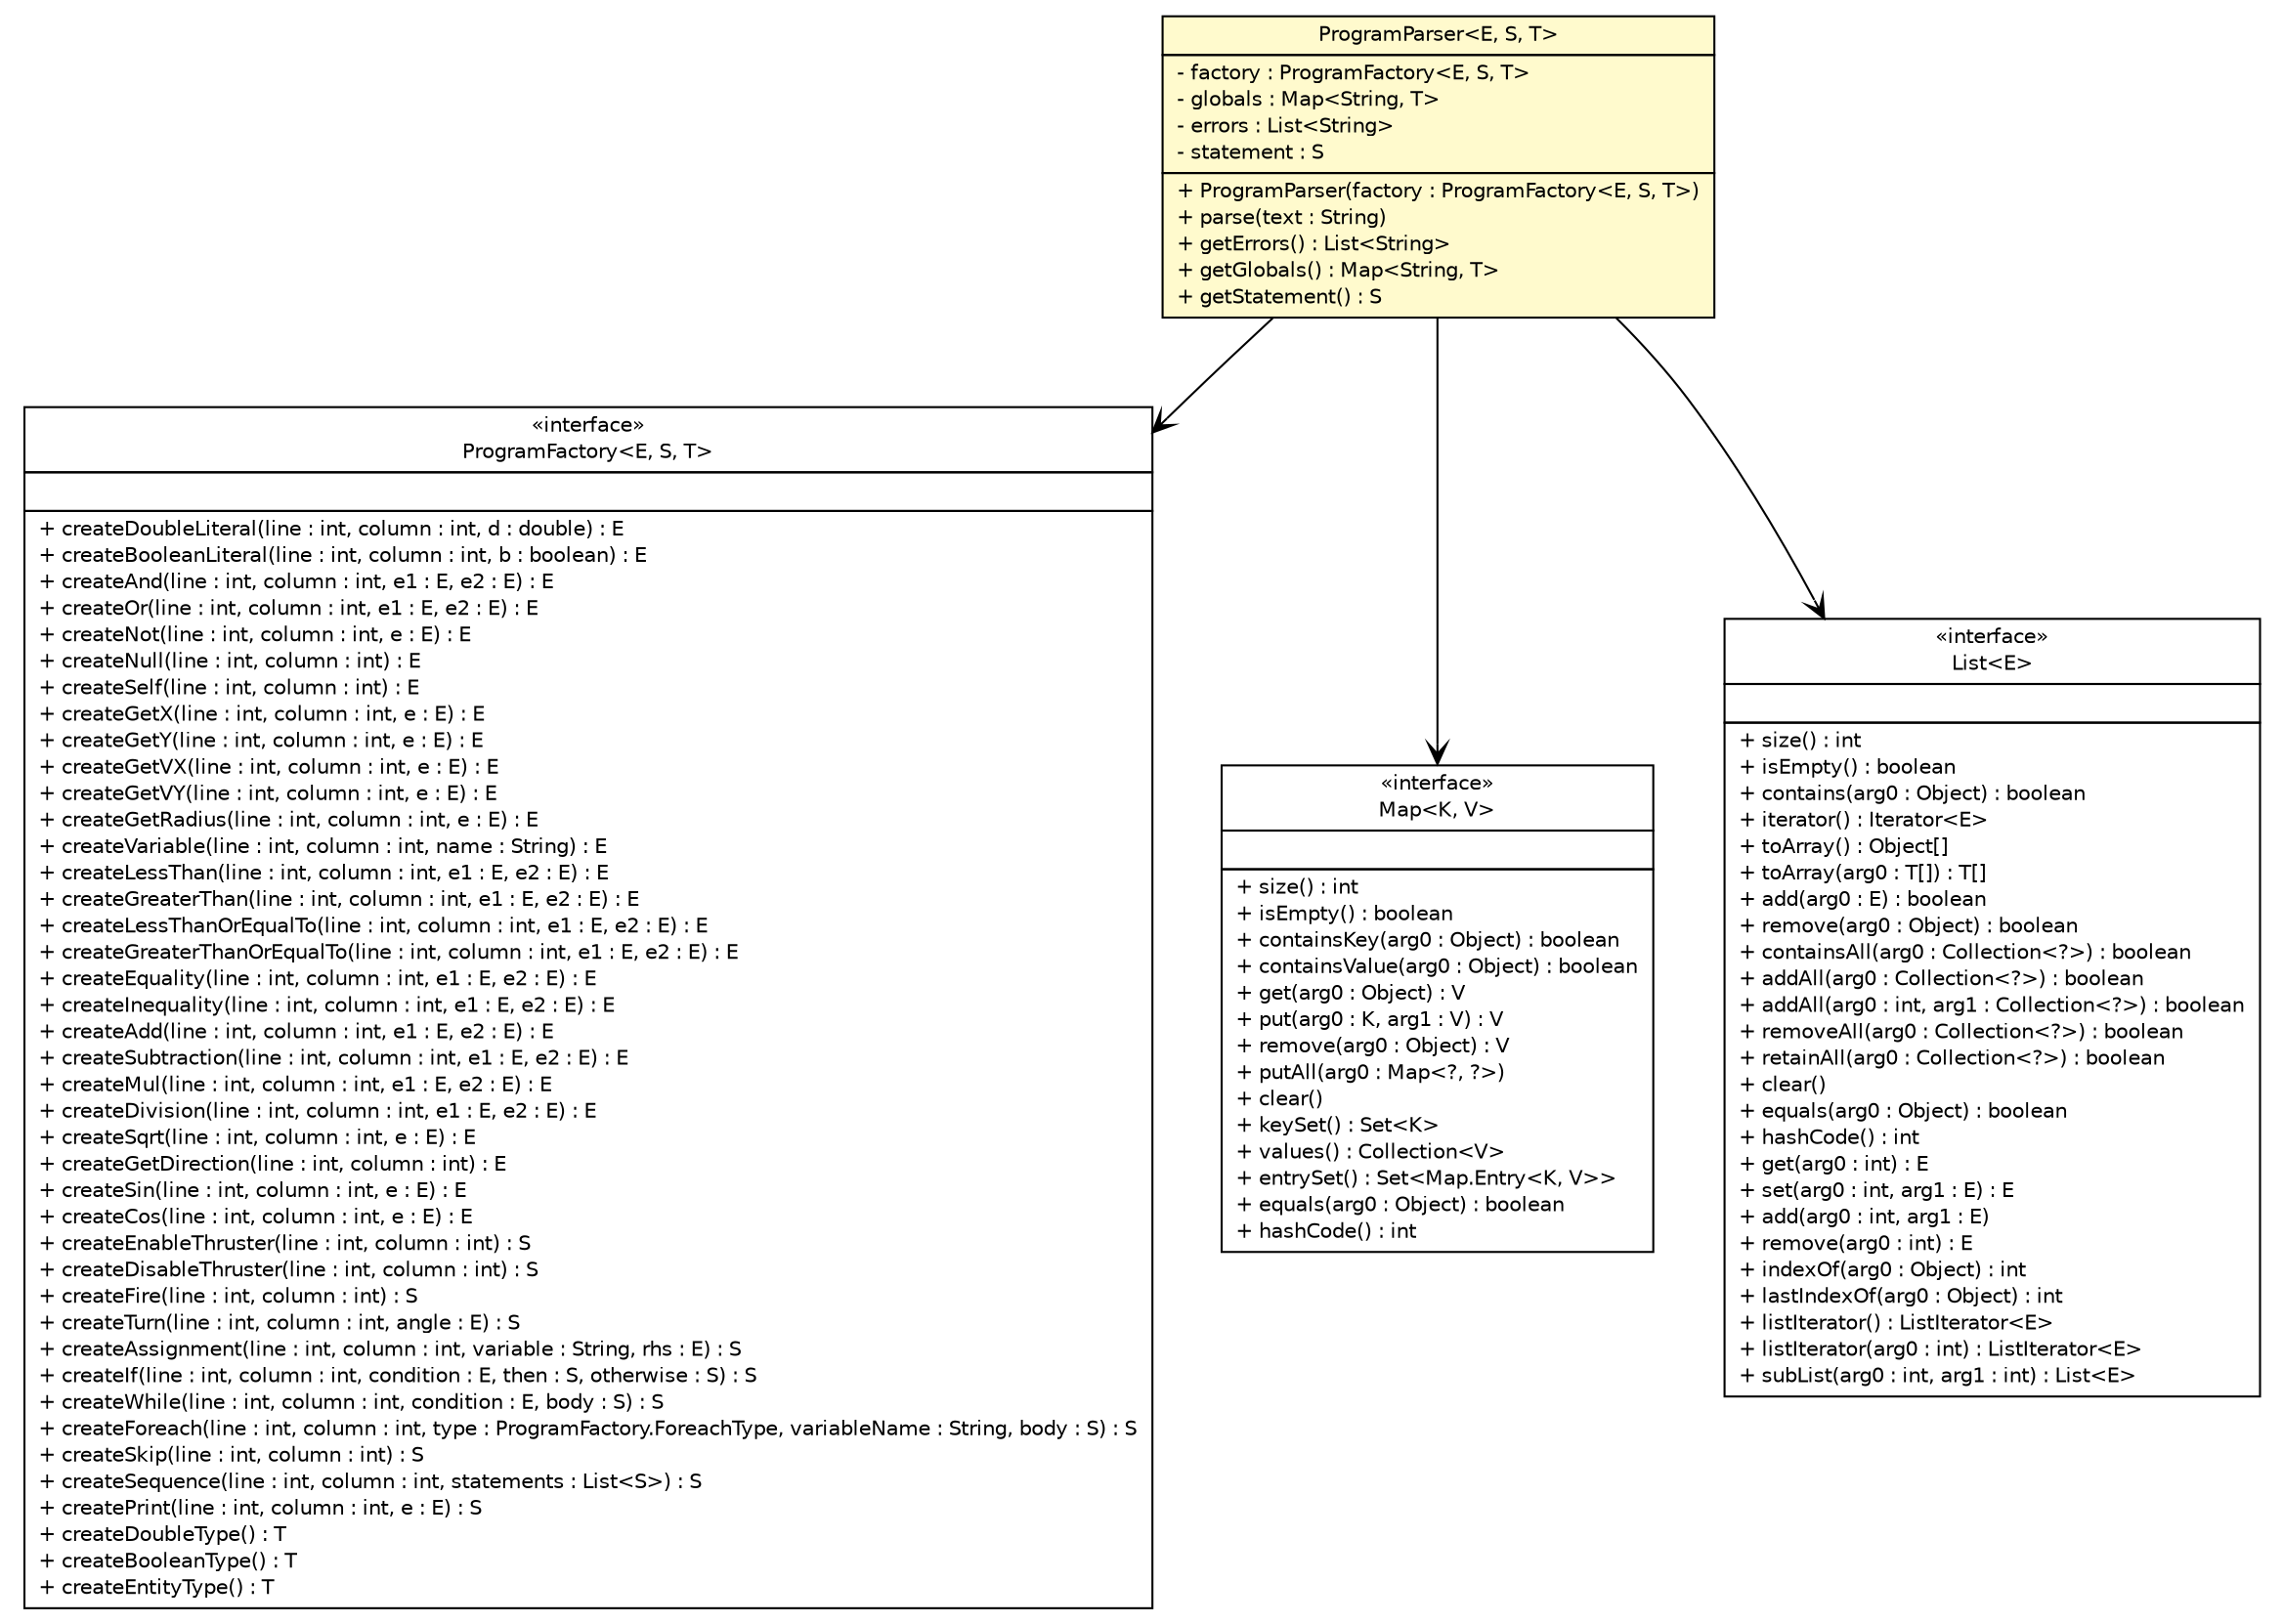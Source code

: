 #!/usr/local/bin/dot
#
# Class diagram 
# Generated by UMLGraph version R5_6 (http://www.umlgraph.org/)
#

digraph G {
	edge [fontname="Helvetica",fontsize=10,labelfontname="Helvetica",labelfontsize=10];
	node [fontname="Helvetica",fontsize=10,shape=plaintext];
	nodesep=0.25;
	ranksep=0.5;
	// model.programs.parsing.ProgramFactory<E, S, T>
	c14365 [label=<<table title="model.programs.parsing.ProgramFactory" border="0" cellborder="1" cellspacing="0" cellpadding="2" port="p" href="./ProgramFactory.html">
		<tr><td><table border="0" cellspacing="0" cellpadding="1">
<tr><td align="center" balign="center"> &#171;interface&#187; </td></tr>
<tr><td align="center" balign="center"> ProgramFactory&lt;E, S, T&gt; </td></tr>
		</table></td></tr>
		<tr><td><table border="0" cellspacing="0" cellpadding="1">
<tr><td align="left" balign="left">  </td></tr>
		</table></td></tr>
		<tr><td><table border="0" cellspacing="0" cellpadding="1">
<tr><td align="left" balign="left"> + createDoubleLiteral(line : int, column : int, d : double) : E </td></tr>
<tr><td align="left" balign="left"> + createBooleanLiteral(line : int, column : int, b : boolean) : E </td></tr>
<tr><td align="left" balign="left"> + createAnd(line : int, column : int, e1 : E, e2 : E) : E </td></tr>
<tr><td align="left" balign="left"> + createOr(line : int, column : int, e1 : E, e2 : E) : E </td></tr>
<tr><td align="left" balign="left"> + createNot(line : int, column : int, e : E) : E </td></tr>
<tr><td align="left" balign="left"> + createNull(line : int, column : int) : E </td></tr>
<tr><td align="left" balign="left"> + createSelf(line : int, column : int) : E </td></tr>
<tr><td align="left" balign="left"> + createGetX(line : int, column : int, e : E) : E </td></tr>
<tr><td align="left" balign="left"> + createGetY(line : int, column : int, e : E) : E </td></tr>
<tr><td align="left" balign="left"> + createGetVX(line : int, column : int, e : E) : E </td></tr>
<tr><td align="left" balign="left"> + createGetVY(line : int, column : int, e : E) : E </td></tr>
<tr><td align="left" balign="left"> + createGetRadius(line : int, column : int, e : E) : E </td></tr>
<tr><td align="left" balign="left"> + createVariable(line : int, column : int, name : String) : E </td></tr>
<tr><td align="left" balign="left"> + createLessThan(line : int, column : int, e1 : E, e2 : E) : E </td></tr>
<tr><td align="left" balign="left"> + createGreaterThan(line : int, column : int, e1 : E, e2 : E) : E </td></tr>
<tr><td align="left" balign="left"> + createLessThanOrEqualTo(line : int, column : int, e1 : E, e2 : E) : E </td></tr>
<tr><td align="left" balign="left"> + createGreaterThanOrEqualTo(line : int, column : int, e1 : E, e2 : E) : E </td></tr>
<tr><td align="left" balign="left"> + createEquality(line : int, column : int, e1 : E, e2 : E) : E </td></tr>
<tr><td align="left" balign="left"> + createInequality(line : int, column : int, e1 : E, e2 : E) : E </td></tr>
<tr><td align="left" balign="left"> + createAdd(line : int, column : int, e1 : E, e2 : E) : E </td></tr>
<tr><td align="left" balign="left"> + createSubtraction(line : int, column : int, e1 : E, e2 : E) : E </td></tr>
<tr><td align="left" balign="left"> + createMul(line : int, column : int, e1 : E, e2 : E) : E </td></tr>
<tr><td align="left" balign="left"> + createDivision(line : int, column : int, e1 : E, e2 : E) : E </td></tr>
<tr><td align="left" balign="left"> + createSqrt(line : int, column : int, e : E) : E </td></tr>
<tr><td align="left" balign="left"> + createGetDirection(line : int, column : int) : E </td></tr>
<tr><td align="left" balign="left"> + createSin(line : int, column : int, e : E) : E </td></tr>
<tr><td align="left" balign="left"> + createCos(line : int, column : int, e : E) : E </td></tr>
<tr><td align="left" balign="left"> + createEnableThruster(line : int, column : int) : S </td></tr>
<tr><td align="left" balign="left"> + createDisableThruster(line : int, column : int) : S </td></tr>
<tr><td align="left" balign="left"> + createFire(line : int, column : int) : S </td></tr>
<tr><td align="left" balign="left"> + createTurn(line : int, column : int, angle : E) : S </td></tr>
<tr><td align="left" balign="left"> + createAssignment(line : int, column : int, variable : String, rhs : E) : S </td></tr>
<tr><td align="left" balign="left"> + createIf(line : int, column : int, condition : E, then : S, otherwise : S) : S </td></tr>
<tr><td align="left" balign="left"> + createWhile(line : int, column : int, condition : E, body : S) : S </td></tr>
<tr><td align="left" balign="left"> + createForeach(line : int, column : int, type : ProgramFactory.ForeachType, variableName : String, body : S) : S </td></tr>
<tr><td align="left" balign="left"> + createSkip(line : int, column : int) : S </td></tr>
<tr><td align="left" balign="left"> + createSequence(line : int, column : int, statements : List&lt;S&gt;) : S </td></tr>
<tr><td align="left" balign="left"> + createPrint(line : int, column : int, e : E) : S </td></tr>
<tr><td align="left" balign="left"> + createDoubleType() : T </td></tr>
<tr><td align="left" balign="left"> + createBooleanType() : T </td></tr>
<tr><td align="left" balign="left"> + createEntityType() : T </td></tr>
		</table></td></tr>
		</table>>, URL="./ProgramFactory.html", fontname="Helvetica", fontcolor="black", fontsize=10.0];
	// model.programs.parsing.ProgramParser<E, S, T>
	c14372 [label=<<table title="model.programs.parsing.ProgramParser" border="0" cellborder="1" cellspacing="0" cellpadding="2" port="p" bgcolor="lemonChiffon" href="./ProgramParser.html">
		<tr><td><table border="0" cellspacing="0" cellpadding="1">
<tr><td align="center" balign="center"> ProgramParser&lt;E, S, T&gt; </td></tr>
		</table></td></tr>
		<tr><td><table border="0" cellspacing="0" cellpadding="1">
<tr><td align="left" balign="left"> - factory : ProgramFactory&lt;E, S, T&gt; </td></tr>
<tr><td align="left" balign="left"> - globals : Map&lt;String, T&gt; </td></tr>
<tr><td align="left" balign="left"> - errors : List&lt;String&gt; </td></tr>
<tr><td align="left" balign="left"> - statement : S </td></tr>
		</table></td></tr>
		<tr><td><table border="0" cellspacing="0" cellpadding="1">
<tr><td align="left" balign="left"> + ProgramParser(factory : ProgramFactory&lt;E, S, T&gt;) </td></tr>
<tr><td align="left" balign="left"> + parse(text : String) </td></tr>
<tr><td align="left" balign="left"> + getErrors() : List&lt;String&gt; </td></tr>
<tr><td align="left" balign="left"> + getGlobals() : Map&lt;String, T&gt; </td></tr>
<tr><td align="left" balign="left"> + getStatement() : S </td></tr>
		</table></td></tr>
		</table>>, URL="./ProgramParser.html", fontname="Helvetica", fontcolor="black", fontsize=10.0];
	// model.programs.parsing.ProgramParser<E, S, T> NAVASSOC model.programs.parsing.ProgramFactory<E, S, T>
	c14372:p -> c14365:p [taillabel="", label="", headlabel="", fontname="Helvetica", fontcolor="black", fontsize=10.0, color="black", arrowhead=open];
	// model.programs.parsing.ProgramParser<E, S, T> NAVASSOC java.util.Map<K, V>
	c14372:p -> c14466:p [taillabel="", label="", headlabel="", fontname="Helvetica", fontcolor="black", fontsize=10.0, color="black", arrowhead=open];
	// model.programs.parsing.ProgramParser<E, S, T> NAVASSOC java.util.List<E>
	c14372:p -> c14467:p [taillabel="", label="", headlabel="", fontname="Helvetica", fontcolor="black", fontsize=10.0, color="black", arrowhead=open];
	// java.util.List<E>
	c14467 [label=<<table title="java.util.List" border="0" cellborder="1" cellspacing="0" cellpadding="2" port="p" href="http://java.sun.com/j2se/1.4.2/docs/api/java/util/List.html">
		<tr><td><table border="0" cellspacing="0" cellpadding="1">
<tr><td align="center" balign="center"> &#171;interface&#187; </td></tr>
<tr><td align="center" balign="center"> List&lt;E&gt; </td></tr>
		</table></td></tr>
		<tr><td><table border="0" cellspacing="0" cellpadding="1">
<tr><td align="left" balign="left">  </td></tr>
		</table></td></tr>
		<tr><td><table border="0" cellspacing="0" cellpadding="1">
<tr><td align="left" balign="left"> + size() : int </td></tr>
<tr><td align="left" balign="left"> + isEmpty() : boolean </td></tr>
<tr><td align="left" balign="left"> + contains(arg0 : Object) : boolean </td></tr>
<tr><td align="left" balign="left"> + iterator() : Iterator&lt;E&gt; </td></tr>
<tr><td align="left" balign="left"> + toArray() : Object[] </td></tr>
<tr><td align="left" balign="left"> + toArray(arg0 : T[]) : T[] </td></tr>
<tr><td align="left" balign="left"> + add(arg0 : E) : boolean </td></tr>
<tr><td align="left" balign="left"> + remove(arg0 : Object) : boolean </td></tr>
<tr><td align="left" balign="left"> + containsAll(arg0 : Collection&lt;?&gt;) : boolean </td></tr>
<tr><td align="left" balign="left"> + addAll(arg0 : Collection&lt;?&gt;) : boolean </td></tr>
<tr><td align="left" balign="left"> + addAll(arg0 : int, arg1 : Collection&lt;?&gt;) : boolean </td></tr>
<tr><td align="left" balign="left"> + removeAll(arg0 : Collection&lt;?&gt;) : boolean </td></tr>
<tr><td align="left" balign="left"> + retainAll(arg0 : Collection&lt;?&gt;) : boolean </td></tr>
<tr><td align="left" balign="left"> + clear() </td></tr>
<tr><td align="left" balign="left"> + equals(arg0 : Object) : boolean </td></tr>
<tr><td align="left" balign="left"> + hashCode() : int </td></tr>
<tr><td align="left" balign="left"> + get(arg0 : int) : E </td></tr>
<tr><td align="left" balign="left"> + set(arg0 : int, arg1 : E) : E </td></tr>
<tr><td align="left" balign="left"> + add(arg0 : int, arg1 : E) </td></tr>
<tr><td align="left" balign="left"> + remove(arg0 : int) : E </td></tr>
<tr><td align="left" balign="left"> + indexOf(arg0 : Object) : int </td></tr>
<tr><td align="left" balign="left"> + lastIndexOf(arg0 : Object) : int </td></tr>
<tr><td align="left" balign="left"> + listIterator() : ListIterator&lt;E&gt; </td></tr>
<tr><td align="left" balign="left"> + listIterator(arg0 : int) : ListIterator&lt;E&gt; </td></tr>
<tr><td align="left" balign="left"> + subList(arg0 : int, arg1 : int) : List&lt;E&gt; </td></tr>
		</table></td></tr>
		</table>>, URL="http://java.sun.com/j2se/1.4.2/docs/api/java/util/List.html", fontname="Helvetica", fontcolor="black", fontsize=10.0];
	// java.util.Map<K, V>
	c14466 [label=<<table title="java.util.Map" border="0" cellborder="1" cellspacing="0" cellpadding="2" port="p" href="http://java.sun.com/j2se/1.4.2/docs/api/java/util/Map.html">
		<tr><td><table border="0" cellspacing="0" cellpadding="1">
<tr><td align="center" balign="center"> &#171;interface&#187; </td></tr>
<tr><td align="center" balign="center"> Map&lt;K, V&gt; </td></tr>
		</table></td></tr>
		<tr><td><table border="0" cellspacing="0" cellpadding="1">
<tr><td align="left" balign="left">  </td></tr>
		</table></td></tr>
		<tr><td><table border="0" cellspacing="0" cellpadding="1">
<tr><td align="left" balign="left"> + size() : int </td></tr>
<tr><td align="left" balign="left"> + isEmpty() : boolean </td></tr>
<tr><td align="left" balign="left"> + containsKey(arg0 : Object) : boolean </td></tr>
<tr><td align="left" balign="left"> + containsValue(arg0 : Object) : boolean </td></tr>
<tr><td align="left" balign="left"> + get(arg0 : Object) : V </td></tr>
<tr><td align="left" balign="left"> + put(arg0 : K, arg1 : V) : V </td></tr>
<tr><td align="left" balign="left"> + remove(arg0 : Object) : V </td></tr>
<tr><td align="left" balign="left"> + putAll(arg0 : Map&lt;?, ?&gt;) </td></tr>
<tr><td align="left" balign="left"> + clear() </td></tr>
<tr><td align="left" balign="left"> + keySet() : Set&lt;K&gt; </td></tr>
<tr><td align="left" balign="left"> + values() : Collection&lt;V&gt; </td></tr>
<tr><td align="left" balign="left"> + entrySet() : Set&lt;Map.Entry&lt;K, V&gt;&gt; </td></tr>
<tr><td align="left" balign="left"> + equals(arg0 : Object) : boolean </td></tr>
<tr><td align="left" balign="left"> + hashCode() : int </td></tr>
		</table></td></tr>
		</table>>, URL="http://java.sun.com/j2se/1.4.2/docs/api/java/util/Map.html", fontname="Helvetica", fontcolor="black", fontsize=10.0];
}

